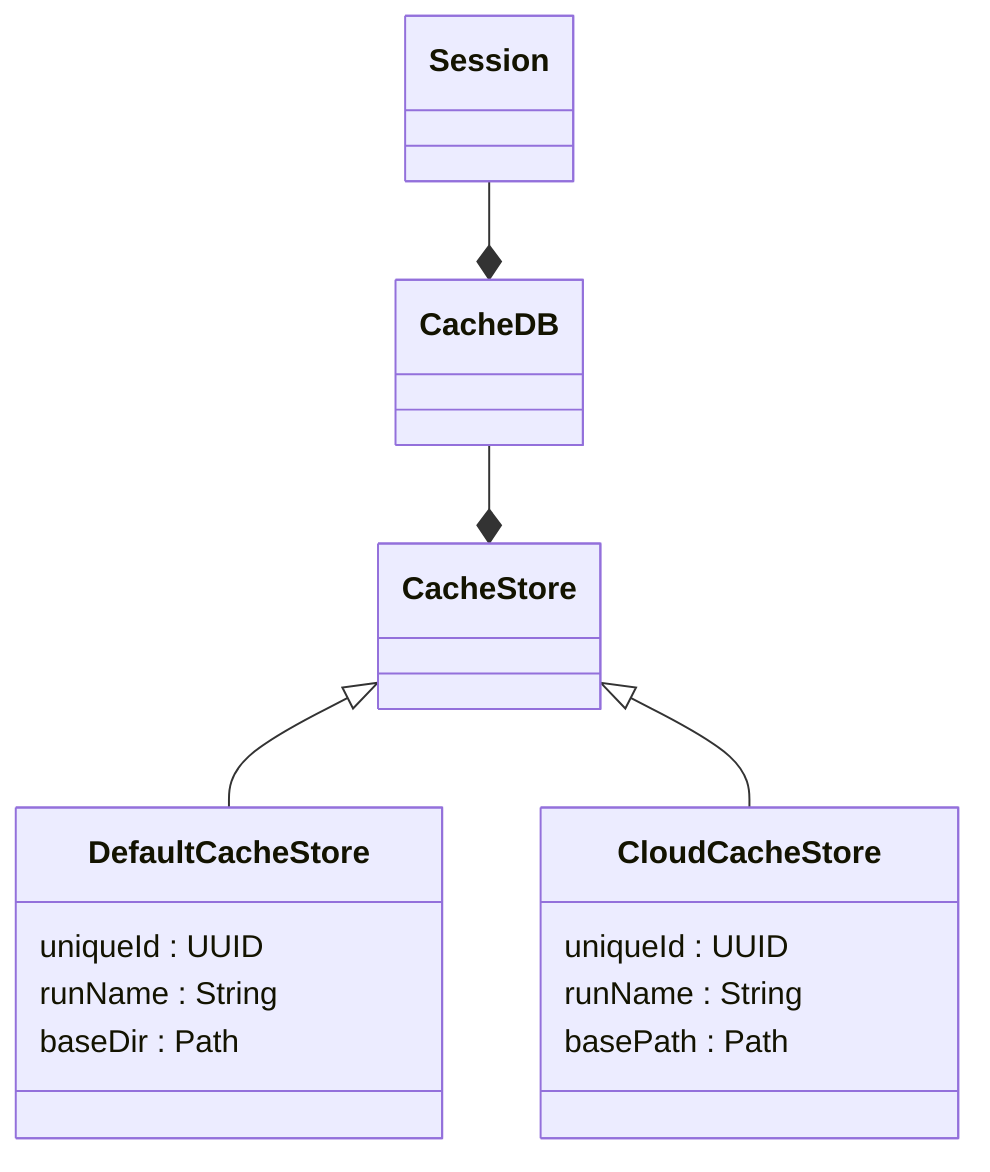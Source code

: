 classDiagram
    %%
    %% nextflow.cache
    %%
    Session --* CacheDB

    CacheDB --* CacheStore

    CacheStore <|-- DefaultCacheStore
    CacheStore <|-- CloudCacheStore

    class DefaultCacheStore {
        uniqueId : UUID
        runName : String
        baseDir : Path
    }

    class CloudCacheStore {
        uniqueId : UUID
        runName : String
        basePath : Path
    }